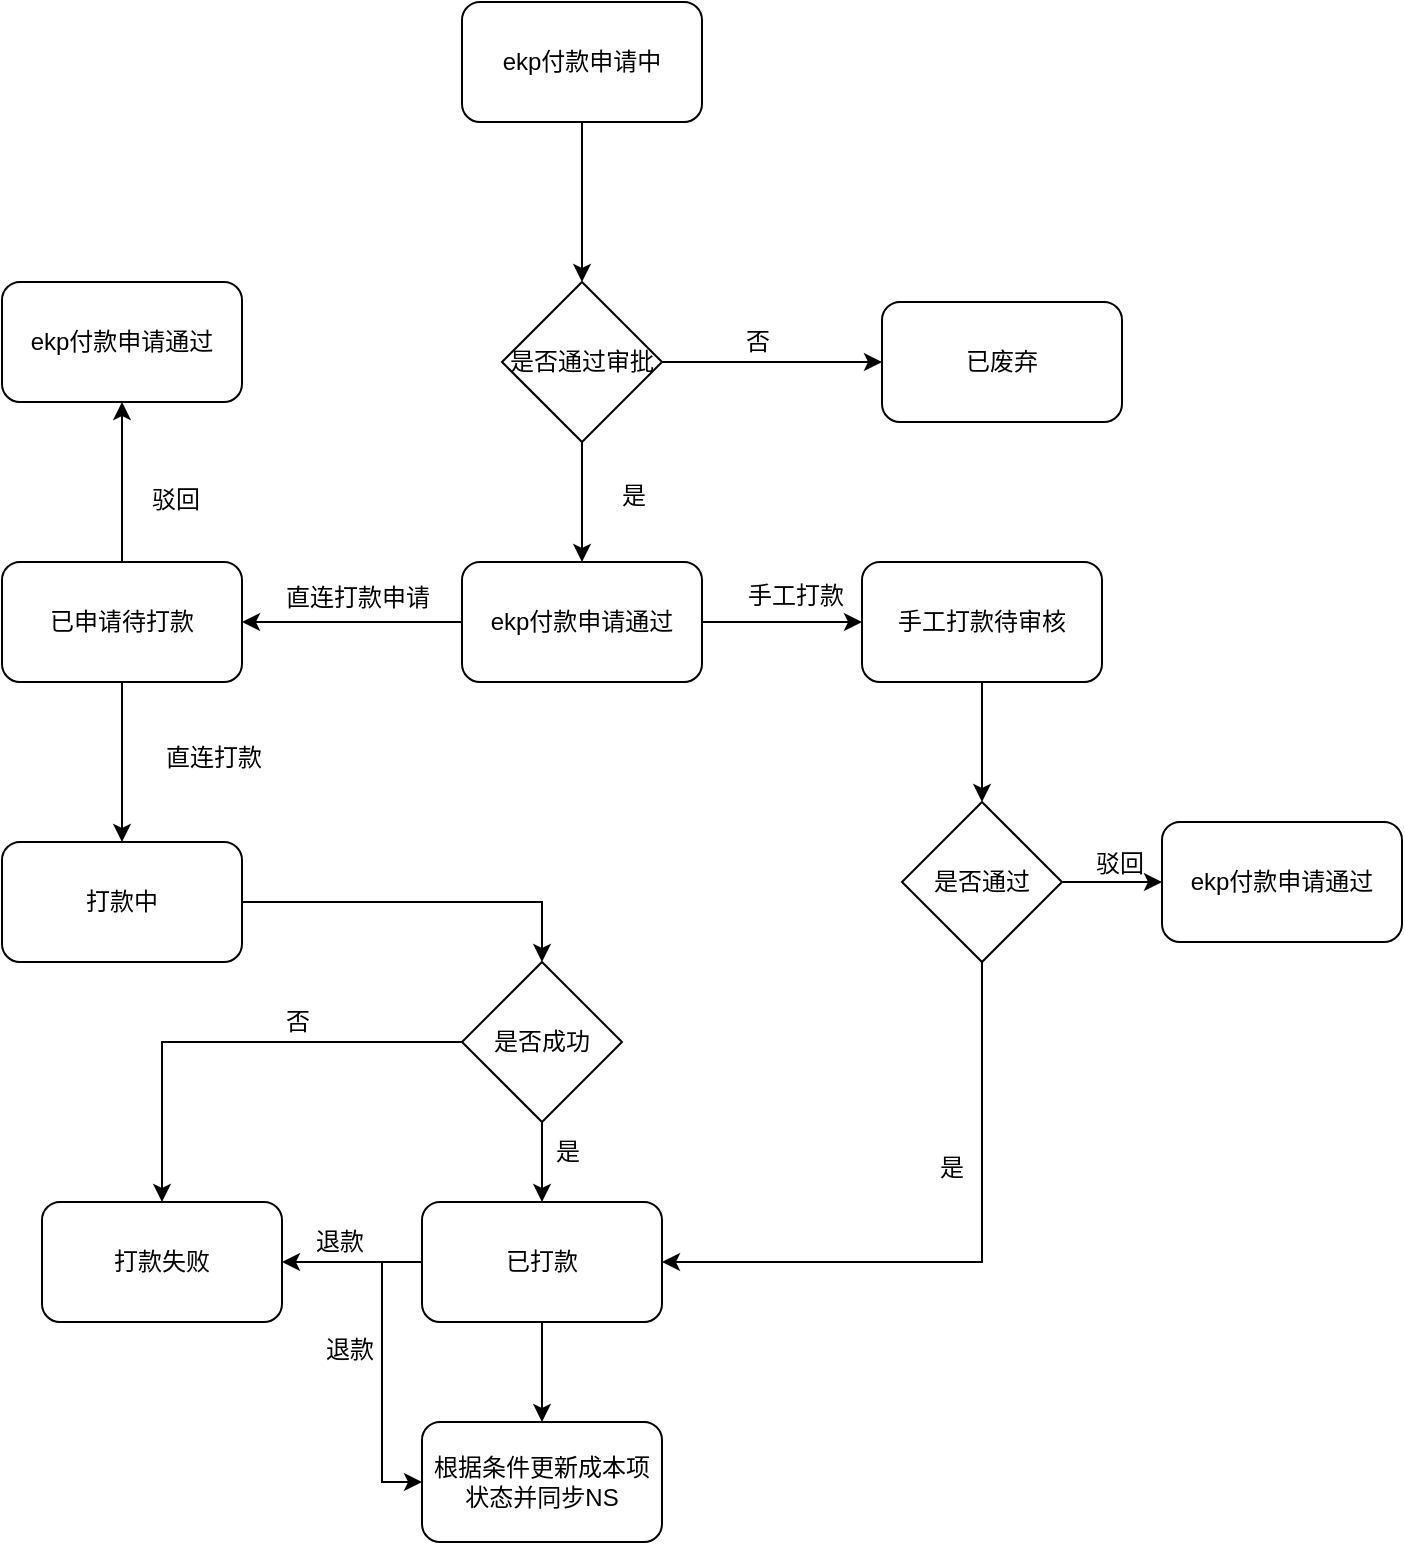 <mxfile version="10.8.2" type="github"><diagram id="2F4iaKzYAWlz11B2rAur" name="第 1 页"><mxGraphModel dx="1339" dy="784" grid="1" gridSize="10" guides="1" tooltips="1" connect="1" arrows="1" fold="1" page="1" pageScale="1" pageWidth="850" pageHeight="2300" math="0" shadow="0"><root><mxCell id="0"/><mxCell id="1" parent="0"/><mxCell id="58ZkgZauLscA_k6v3U8R-3" style="edgeStyle=orthogonalEdgeStyle;rounded=0;orthogonalLoop=1;jettySize=auto;html=1;exitX=0.5;exitY=1;exitDx=0;exitDy=0;" edge="1" parent="1" source="58ZkgZauLscA_k6v3U8R-1" target="58ZkgZauLscA_k6v3U8R-2"><mxGeometry relative="1" as="geometry"/></mxCell><mxCell id="58ZkgZauLscA_k6v3U8R-1" value="ekp付款申请中" style="rounded=1;whiteSpace=wrap;html=1;" vertex="1" parent="1"><mxGeometry x="360" y="60" width="120" height="60" as="geometry"/></mxCell><mxCell id="58ZkgZauLscA_k6v3U8R-5" style="edgeStyle=orthogonalEdgeStyle;rounded=0;orthogonalLoop=1;jettySize=auto;html=1;exitX=1;exitY=0.5;exitDx=0;exitDy=0;" edge="1" parent="1" source="58ZkgZauLscA_k6v3U8R-2" target="58ZkgZauLscA_k6v3U8R-4"><mxGeometry relative="1" as="geometry"/></mxCell><mxCell id="58ZkgZauLscA_k6v3U8R-8" style="edgeStyle=orthogonalEdgeStyle;rounded=0;orthogonalLoop=1;jettySize=auto;html=1;exitX=0.5;exitY=1;exitDx=0;exitDy=0;entryX=0.5;entryY=0;entryDx=0;entryDy=0;" edge="1" parent="1" source="58ZkgZauLscA_k6v3U8R-2" target="58ZkgZauLscA_k6v3U8R-7"><mxGeometry relative="1" as="geometry"/></mxCell><mxCell id="58ZkgZauLscA_k6v3U8R-2" value="是否通过审批" style="rhombus;whiteSpace=wrap;html=1;" vertex="1" parent="1"><mxGeometry x="380" y="200" width="80" height="80" as="geometry"/></mxCell><mxCell id="58ZkgZauLscA_k6v3U8R-4" value="已废弃" style="rounded=1;whiteSpace=wrap;html=1;" vertex="1" parent="1"><mxGeometry x="570" y="210" width="120" height="60" as="geometry"/></mxCell><mxCell id="58ZkgZauLscA_k6v3U8R-12" value="" style="edgeStyle=orthogonalEdgeStyle;rounded=0;orthogonalLoop=1;jettySize=auto;html=1;" edge="1" parent="1" source="58ZkgZauLscA_k6v3U8R-7" target="58ZkgZauLscA_k6v3U8R-11"><mxGeometry relative="1" as="geometry"/></mxCell><mxCell id="58ZkgZauLscA_k6v3U8R-20" value="" style="edgeStyle=orthogonalEdgeStyle;rounded=0;orthogonalLoop=1;jettySize=auto;html=1;" edge="1" parent="1" source="58ZkgZauLscA_k6v3U8R-7" target="58ZkgZauLscA_k6v3U8R-19"><mxGeometry relative="1" as="geometry"/></mxCell><mxCell id="58ZkgZauLscA_k6v3U8R-7" value="ekp付款申请通过" style="rounded=1;whiteSpace=wrap;html=1;" vertex="1" parent="1"><mxGeometry x="360" y="340" width="120" height="60" as="geometry"/></mxCell><mxCell id="58ZkgZauLscA_k6v3U8R-25" value="" style="edgeStyle=orthogonalEdgeStyle;rounded=0;orthogonalLoop=1;jettySize=auto;html=1;" edge="1" parent="1" source="58ZkgZauLscA_k6v3U8R-19" target="58ZkgZauLscA_k6v3U8R-24"><mxGeometry relative="1" as="geometry"/></mxCell><mxCell id="58ZkgZauLscA_k6v3U8R-46" style="edgeStyle=orthogonalEdgeStyle;rounded=0;orthogonalLoop=1;jettySize=auto;html=1;exitX=0.5;exitY=0;exitDx=0;exitDy=0;entryX=0.5;entryY=1;entryDx=0;entryDy=0;" edge="1" parent="1" source="58ZkgZauLscA_k6v3U8R-19" target="58ZkgZauLscA_k6v3U8R-45"><mxGeometry relative="1" as="geometry"/></mxCell><mxCell id="58ZkgZauLscA_k6v3U8R-19" value="已申请待打款" style="rounded=1;whiteSpace=wrap;html=1;" vertex="1" parent="1"><mxGeometry x="130" y="340" width="120" height="60" as="geometry"/></mxCell><mxCell id="58ZkgZauLscA_k6v3U8R-40" style="edgeStyle=orthogonalEdgeStyle;rounded=0;orthogonalLoop=1;jettySize=auto;html=1;exitX=1;exitY=0.5;exitDx=0;exitDy=0;entryX=0.5;entryY=0;entryDx=0;entryDy=0;" edge="1" parent="1" source="58ZkgZauLscA_k6v3U8R-24" target="58ZkgZauLscA_k6v3U8R-27"><mxGeometry relative="1" as="geometry"/></mxCell><mxCell id="58ZkgZauLscA_k6v3U8R-24" value="打款中" style="rounded=1;whiteSpace=wrap;html=1;" vertex="1" parent="1"><mxGeometry x="130" y="480" width="120" height="60" as="geometry"/></mxCell><mxCell id="58ZkgZauLscA_k6v3U8R-15" style="edgeStyle=orthogonalEdgeStyle;rounded=0;orthogonalLoop=1;jettySize=auto;html=1;exitX=0.5;exitY=1;exitDx=0;exitDy=0;entryX=0.5;entryY=0;entryDx=0;entryDy=0;" edge="1" parent="1" source="58ZkgZauLscA_k6v3U8R-11" target="58ZkgZauLscA_k6v3U8R-14"><mxGeometry relative="1" as="geometry"/></mxCell><mxCell id="58ZkgZauLscA_k6v3U8R-11" value="手工打款待审核" style="rounded=1;whiteSpace=wrap;html=1;" vertex="1" parent="1"><mxGeometry x="560" y="340" width="120" height="60" as="geometry"/></mxCell><mxCell id="58ZkgZauLscA_k6v3U8R-9" value="是" style="text;html=1;resizable=0;points=[];autosize=1;align=left;verticalAlign=top;spacingTop=-4;" vertex="1" parent="1"><mxGeometry x="438" y="297" width="30" height="20" as="geometry"/></mxCell><mxCell id="58ZkgZauLscA_k6v3U8R-10" value="否" style="text;html=1;resizable=0;points=[];autosize=1;align=left;verticalAlign=top;spacingTop=-4;" vertex="1" parent="1"><mxGeometry x="500" y="220" width="30" height="20" as="geometry"/></mxCell><mxCell id="58ZkgZauLscA_k6v3U8R-13" value="手工打款" style="text;html=1;resizable=0;points=[];autosize=1;align=left;verticalAlign=top;spacingTop=-4;" vertex="1" parent="1"><mxGeometry x="501" y="347" width="60" height="20" as="geometry"/></mxCell><mxCell id="58ZkgZauLscA_k6v3U8R-17" style="edgeStyle=orthogonalEdgeStyle;rounded=0;orthogonalLoop=1;jettySize=auto;html=1;exitX=1;exitY=0.5;exitDx=0;exitDy=0;entryX=0;entryY=0.5;entryDx=0;entryDy=0;" edge="1" parent="1" source="58ZkgZauLscA_k6v3U8R-14" target="58ZkgZauLscA_k6v3U8R-16"><mxGeometry relative="1" as="geometry"/></mxCell><mxCell id="58ZkgZauLscA_k6v3U8R-43" style="edgeStyle=orthogonalEdgeStyle;rounded=0;orthogonalLoop=1;jettySize=auto;html=1;exitX=0.5;exitY=1;exitDx=0;exitDy=0;entryX=1;entryY=0.5;entryDx=0;entryDy=0;" edge="1" parent="1" source="58ZkgZauLscA_k6v3U8R-14" target="58ZkgZauLscA_k6v3U8R-30"><mxGeometry relative="1" as="geometry"/></mxCell><mxCell id="58ZkgZauLscA_k6v3U8R-14" value="是否通过" style="rhombus;whiteSpace=wrap;html=1;" vertex="1" parent="1"><mxGeometry x="580" y="460" width="80" height="80" as="geometry"/></mxCell><mxCell id="58ZkgZauLscA_k6v3U8R-31" style="edgeStyle=orthogonalEdgeStyle;rounded=0;orthogonalLoop=1;jettySize=auto;html=1;exitX=0.5;exitY=1;exitDx=0;exitDy=0;entryX=0.5;entryY=0;entryDx=0;entryDy=0;" edge="1" parent="1" source="58ZkgZauLscA_k6v3U8R-27" target="58ZkgZauLscA_k6v3U8R-30"><mxGeometry relative="1" as="geometry"/></mxCell><mxCell id="58ZkgZauLscA_k6v3U8R-42" style="edgeStyle=orthogonalEdgeStyle;rounded=0;orthogonalLoop=1;jettySize=auto;html=1;exitX=0;exitY=0.5;exitDx=0;exitDy=0;entryX=0.5;entryY=0;entryDx=0;entryDy=0;" edge="1" parent="1" source="58ZkgZauLscA_k6v3U8R-27" target="58ZkgZauLscA_k6v3U8R-33"><mxGeometry relative="1" as="geometry"/></mxCell><mxCell id="58ZkgZauLscA_k6v3U8R-27" value="是否成功" style="rhombus;whiteSpace=wrap;html=1;" vertex="1" parent="1"><mxGeometry x="360" y="540" width="80" height="80" as="geometry"/></mxCell><mxCell id="58ZkgZauLscA_k6v3U8R-16" value="ekp付款申请通过" style="rounded=1;whiteSpace=wrap;html=1;" vertex="1" parent="1"><mxGeometry x="710" y="470" width="120" height="60" as="geometry"/></mxCell><mxCell id="58ZkgZauLscA_k6v3U8R-18" value="驳回" style="text;html=1;resizable=0;points=[];autosize=1;align=left;verticalAlign=top;spacingTop=-4;" vertex="1" parent="1"><mxGeometry x="675" y="481" width="40" height="20" as="geometry"/></mxCell><mxCell id="58ZkgZauLscA_k6v3U8R-21" value="直连打款申请" style="text;html=1;resizable=0;points=[];autosize=1;align=left;verticalAlign=top;spacingTop=-4;" vertex="1" parent="1"><mxGeometry x="270" y="348" width="90" height="20" as="geometry"/></mxCell><mxCell id="58ZkgZauLscA_k6v3U8R-26" value="&lt;span&gt;直连打款&lt;/span&gt;" style="text;html=1;resizable=0;points=[];autosize=1;align=left;verticalAlign=top;spacingTop=-4;" vertex="1" parent="1"><mxGeometry x="210" y="428" width="60" height="20" as="geometry"/></mxCell><mxCell id="58ZkgZauLscA_k6v3U8R-39" value="" style="edgeStyle=orthogonalEdgeStyle;rounded=0;orthogonalLoop=1;jettySize=auto;html=1;" edge="1" parent="1" source="58ZkgZauLscA_k6v3U8R-30" target="58ZkgZauLscA_k6v3U8R-38"><mxGeometry relative="1" as="geometry"/></mxCell><mxCell id="58ZkgZauLscA_k6v3U8R-41" style="edgeStyle=orthogonalEdgeStyle;rounded=0;orthogonalLoop=1;jettySize=auto;html=1;exitX=0;exitY=0.5;exitDx=0;exitDy=0;entryX=1;entryY=0.5;entryDx=0;entryDy=0;" edge="1" parent="1" source="58ZkgZauLscA_k6v3U8R-30" target="58ZkgZauLscA_k6v3U8R-33"><mxGeometry relative="1" as="geometry"/></mxCell><mxCell id="58ZkgZauLscA_k6v3U8R-48" style="edgeStyle=orthogonalEdgeStyle;rounded=0;orthogonalLoop=1;jettySize=auto;html=1;exitX=0;exitY=0.5;exitDx=0;exitDy=0;entryX=0;entryY=0.5;entryDx=0;entryDy=0;" edge="1" parent="1" source="58ZkgZauLscA_k6v3U8R-30" target="58ZkgZauLscA_k6v3U8R-38"><mxGeometry relative="1" as="geometry"/></mxCell><mxCell id="58ZkgZauLscA_k6v3U8R-30" value="已打款" style="rounded=1;whiteSpace=wrap;html=1;" vertex="1" parent="1"><mxGeometry x="340" y="660" width="120" height="60" as="geometry"/></mxCell><mxCell id="58ZkgZauLscA_k6v3U8R-38" value="根据条件更新成本项状态并同步NS" style="rounded=1;whiteSpace=wrap;html=1;" vertex="1" parent="1"><mxGeometry x="340" y="770" width="120" height="60" as="geometry"/></mxCell><mxCell id="58ZkgZauLscA_k6v3U8R-32" value="是" style="text;html=1;resizable=0;points=[];autosize=1;align=left;verticalAlign=top;spacingTop=-4;" vertex="1" parent="1"><mxGeometry x="405" y="625" width="30" height="20" as="geometry"/></mxCell><mxCell id="58ZkgZauLscA_k6v3U8R-33" value="打款失败" style="rounded=1;whiteSpace=wrap;html=1;" vertex="1" parent="1"><mxGeometry x="150" y="660" width="120" height="60" as="geometry"/></mxCell><mxCell id="58ZkgZauLscA_k6v3U8R-35" value="否" style="text;html=1;resizable=0;points=[];autosize=1;align=left;verticalAlign=top;spacingTop=-4;" vertex="1" parent="1"><mxGeometry x="270" y="560" width="30" height="20" as="geometry"/></mxCell><mxCell id="58ZkgZauLscA_k6v3U8R-37" value="退款" style="text;html=1;resizable=0;points=[];autosize=1;align=left;verticalAlign=top;spacingTop=-4;" vertex="1" parent="1"><mxGeometry x="285" y="670" width="40" height="20" as="geometry"/></mxCell><mxCell id="58ZkgZauLscA_k6v3U8R-44" value="是" style="text;html=1;resizable=0;points=[];autosize=1;align=left;verticalAlign=top;spacingTop=-4;" vertex="1" parent="1"><mxGeometry x="597" y="633" width="30" height="20" as="geometry"/></mxCell><mxCell id="58ZkgZauLscA_k6v3U8R-45" value="ekp付款申请通过" style="rounded=1;whiteSpace=wrap;html=1;" vertex="1" parent="1"><mxGeometry x="130" y="200" width="120" height="60" as="geometry"/></mxCell><mxCell id="58ZkgZauLscA_k6v3U8R-47" value="驳回" style="text;html=1;resizable=0;points=[];autosize=1;align=left;verticalAlign=top;spacingTop=-4;" vertex="1" parent="1"><mxGeometry x="203" y="299" width="40" height="20" as="geometry"/></mxCell><mxCell id="58ZkgZauLscA_k6v3U8R-49" value="退款" style="text;html=1;" vertex="1" parent="1"><mxGeometry x="290" y="720" width="50" height="30" as="geometry"/></mxCell></root></mxGraphModel></diagram></mxfile>